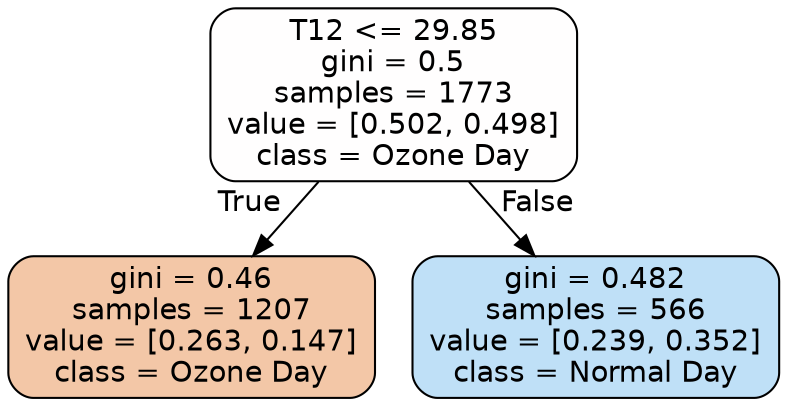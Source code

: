 digraph Tree {
node [shape=box, style="filled, rounded", color="black", fontname=helvetica] ;
edge [fontname=helvetica] ;
0 [label="T12 <= 29.85\ngini = 0.5\nsamples = 1773\nvalue = [0.502, 0.498]\nclass = Ozone Day", fillcolor="#fffefe"] ;
1 [label="gini = 0.46\nsamples = 1207\nvalue = [0.263, 0.147]\nclass = Ozone Day", fillcolor="#f3c7a7"] ;
0 -> 1 [labeldistance=2.5, labelangle=45, headlabel="True"] ;
2 [label="gini = 0.482\nsamples = 566\nvalue = [0.239, 0.352]\nclass = Normal Day", fillcolor="#bfe0f7"] ;
0 -> 2 [labeldistance=2.5, labelangle=-45, headlabel="False"] ;
}